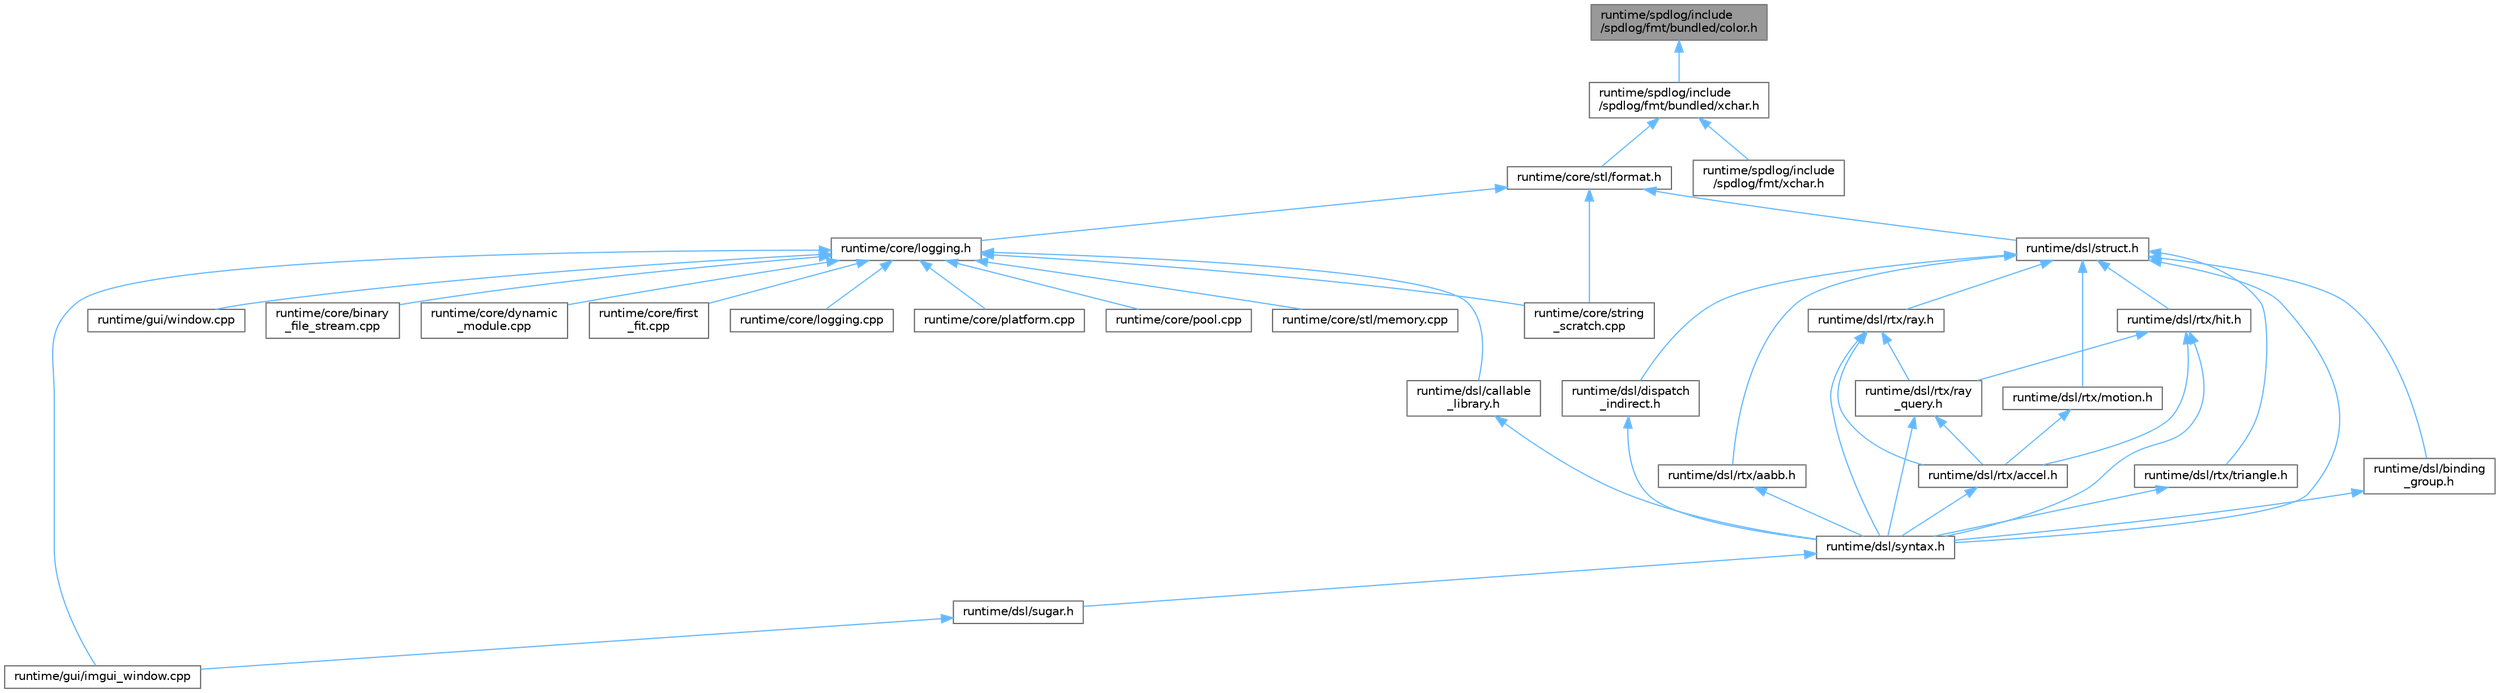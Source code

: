 digraph "runtime/spdlog/include/spdlog/fmt/bundled/color.h"
{
 // LATEX_PDF_SIZE
  bgcolor="transparent";
  edge [fontname=Helvetica,fontsize=10,labelfontname=Helvetica,labelfontsize=10];
  node [fontname=Helvetica,fontsize=10,shape=box,height=0.2,width=0.4];
  Node1 [id="Node000001",label="runtime/spdlog/include\l/spdlog/fmt/bundled/color.h",height=0.2,width=0.4,color="gray40", fillcolor="grey60", style="filled", fontcolor="black",tooltip=" "];
  Node1 -> Node2 [id="edge43_Node000001_Node000002",dir="back",color="steelblue1",style="solid",tooltip=" "];
  Node2 [id="Node000002",label="runtime/spdlog/include\l/spdlog/fmt/bundled/xchar.h",height=0.2,width=0.4,color="grey40", fillcolor="white", style="filled",URL="$bundled_2xchar_8h.html",tooltip=" "];
  Node2 -> Node3 [id="edge44_Node000002_Node000003",dir="back",color="steelblue1",style="solid",tooltip=" "];
  Node3 [id="Node000003",label="runtime/core/stl/format.h",height=0.2,width=0.4,color="grey40", fillcolor="white", style="filled",URL="$core_2stl_2format_8h.html",tooltip=" "];
  Node3 -> Node4 [id="edge45_Node000003_Node000004",dir="back",color="steelblue1",style="solid",tooltip=" "];
  Node4 [id="Node000004",label="runtime/core/logging.h",height=0.2,width=0.4,color="grey40", fillcolor="white", style="filled",URL="$logging_8h.html",tooltip=" "];
  Node4 -> Node5 [id="edge46_Node000004_Node000005",dir="back",color="steelblue1",style="solid",tooltip=" "];
  Node5 [id="Node000005",label="runtime/core/binary\l_file_stream.cpp",height=0.2,width=0.4,color="grey40", fillcolor="white", style="filled",URL="$binary__file__stream_8cpp.html",tooltip=" "];
  Node4 -> Node6 [id="edge47_Node000004_Node000006",dir="back",color="steelblue1",style="solid",tooltip=" "];
  Node6 [id="Node000006",label="runtime/core/dynamic\l_module.cpp",height=0.2,width=0.4,color="grey40", fillcolor="white", style="filled",URL="$dynamic__module_8cpp.html",tooltip=" "];
  Node4 -> Node7 [id="edge48_Node000004_Node000007",dir="back",color="steelblue1",style="solid",tooltip=" "];
  Node7 [id="Node000007",label="runtime/core/first\l_fit.cpp",height=0.2,width=0.4,color="grey40", fillcolor="white", style="filled",URL="$first__fit_8cpp.html",tooltip=" "];
  Node4 -> Node8 [id="edge49_Node000004_Node000008",dir="back",color="steelblue1",style="solid",tooltip=" "];
  Node8 [id="Node000008",label="runtime/core/logging.cpp",height=0.2,width=0.4,color="grey40", fillcolor="white", style="filled",URL="$logging_8cpp.html",tooltip=" "];
  Node4 -> Node9 [id="edge50_Node000004_Node000009",dir="back",color="steelblue1",style="solid",tooltip=" "];
  Node9 [id="Node000009",label="runtime/core/platform.cpp",height=0.2,width=0.4,color="grey40", fillcolor="white", style="filled",URL="$platform_8cpp.html",tooltip=" "];
  Node4 -> Node10 [id="edge51_Node000004_Node000010",dir="back",color="steelblue1",style="solid",tooltip=" "];
  Node10 [id="Node000010",label="runtime/core/pool.cpp",height=0.2,width=0.4,color="grey40", fillcolor="white", style="filled",URL="$pool_8cpp.html",tooltip=" "];
  Node4 -> Node11 [id="edge52_Node000004_Node000011",dir="back",color="steelblue1",style="solid",tooltip=" "];
  Node11 [id="Node000011",label="runtime/core/stl/memory.cpp",height=0.2,width=0.4,color="grey40", fillcolor="white", style="filled",URL="$core_2stl_2memory_8cpp.html",tooltip=" "];
  Node4 -> Node12 [id="edge53_Node000004_Node000012",dir="back",color="steelblue1",style="solid",tooltip=" "];
  Node12 [id="Node000012",label="runtime/core/string\l_scratch.cpp",height=0.2,width=0.4,color="grey40", fillcolor="white", style="filled",URL="$string__scratch_8cpp.html",tooltip=" "];
  Node4 -> Node13 [id="edge54_Node000004_Node000013",dir="back",color="steelblue1",style="solid",tooltip=" "];
  Node13 [id="Node000013",label="runtime/dsl/callable\l_library.h",height=0.2,width=0.4,color="grey40", fillcolor="white", style="filled",URL="$dsl_2callable__library_8h.html",tooltip=" "];
  Node13 -> Node14 [id="edge55_Node000013_Node000014",dir="back",color="steelblue1",style="solid",tooltip=" "];
  Node14 [id="Node000014",label="runtime/dsl/syntax.h",height=0.2,width=0.4,color="grey40", fillcolor="white", style="filled",URL="$syntax_8h.html",tooltip=" "];
  Node14 -> Node15 [id="edge56_Node000014_Node000015",dir="back",color="steelblue1",style="solid",tooltip=" "];
  Node15 [id="Node000015",label="runtime/dsl/sugar.h",height=0.2,width=0.4,color="grey40", fillcolor="white", style="filled",URL="$sugar_8h.html",tooltip=" "];
  Node15 -> Node16 [id="edge57_Node000015_Node000016",dir="back",color="steelblue1",style="solid",tooltip=" "];
  Node16 [id="Node000016",label="runtime/gui/imgui_window.cpp",height=0.2,width=0.4,color="grey40", fillcolor="white", style="filled",URL="$imgui__window_8cpp.html",tooltip=" "];
  Node4 -> Node16 [id="edge58_Node000004_Node000016",dir="back",color="steelblue1",style="solid",tooltip=" "];
  Node4 -> Node17 [id="edge59_Node000004_Node000017",dir="back",color="steelblue1",style="solid",tooltip=" "];
  Node17 [id="Node000017",label="runtime/gui/window.cpp",height=0.2,width=0.4,color="grey40", fillcolor="white", style="filled",URL="$window_8cpp.html",tooltip=" "];
  Node3 -> Node12 [id="edge60_Node000003_Node000012",dir="back",color="steelblue1",style="solid",tooltip=" "];
  Node3 -> Node18 [id="edge61_Node000003_Node000018",dir="back",color="steelblue1",style="solid",tooltip=" "];
  Node18 [id="Node000018",label="runtime/dsl/struct.h",height=0.2,width=0.4,color="grey40", fillcolor="white", style="filled",URL="$struct_8h.html",tooltip=" "];
  Node18 -> Node19 [id="edge62_Node000018_Node000019",dir="back",color="steelblue1",style="solid",tooltip=" "];
  Node19 [id="Node000019",label="runtime/dsl/binding\l_group.h",height=0.2,width=0.4,color="grey40", fillcolor="white", style="filled",URL="$binding__group_8h.html",tooltip=" "];
  Node19 -> Node14 [id="edge63_Node000019_Node000014",dir="back",color="steelblue1",style="solid",tooltip=" "];
  Node18 -> Node20 [id="edge64_Node000018_Node000020",dir="back",color="steelblue1",style="solid",tooltip=" "];
  Node20 [id="Node000020",label="runtime/dsl/dispatch\l_indirect.h",height=0.2,width=0.4,color="grey40", fillcolor="white", style="filled",URL="$dispatch__indirect_8h.html",tooltip=" "];
  Node20 -> Node14 [id="edge65_Node000020_Node000014",dir="back",color="steelblue1",style="solid",tooltip=" "];
  Node18 -> Node21 [id="edge66_Node000018_Node000021",dir="back",color="steelblue1",style="solid",tooltip=" "];
  Node21 [id="Node000021",label="runtime/dsl/rtx/aabb.h",height=0.2,width=0.4,color="grey40", fillcolor="white", style="filled",URL="$dsl_2rtx_2aabb_8h.html",tooltip=" "];
  Node21 -> Node14 [id="edge67_Node000021_Node000014",dir="back",color="steelblue1",style="solid",tooltip=" "];
  Node18 -> Node22 [id="edge68_Node000018_Node000022",dir="back",color="steelblue1",style="solid",tooltip=" "];
  Node22 [id="Node000022",label="runtime/dsl/rtx/hit.h",height=0.2,width=0.4,color="grey40", fillcolor="white", style="filled",URL="$dsl_2rtx_2hit_8h.html",tooltip=" "];
  Node22 -> Node23 [id="edge69_Node000022_Node000023",dir="back",color="steelblue1",style="solid",tooltip=" "];
  Node23 [id="Node000023",label="runtime/dsl/rtx/accel.h",height=0.2,width=0.4,color="grey40", fillcolor="white", style="filled",URL="$dsl_2rtx_2accel_8h.html",tooltip=" "];
  Node23 -> Node14 [id="edge70_Node000023_Node000014",dir="back",color="steelblue1",style="solid",tooltip=" "];
  Node22 -> Node24 [id="edge71_Node000022_Node000024",dir="back",color="steelblue1",style="solid",tooltip=" "];
  Node24 [id="Node000024",label="runtime/dsl/rtx/ray\l_query.h",height=0.2,width=0.4,color="grey40", fillcolor="white", style="filled",URL="$ray__query_8h.html",tooltip=" "];
  Node24 -> Node23 [id="edge72_Node000024_Node000023",dir="back",color="steelblue1",style="solid",tooltip=" "];
  Node24 -> Node14 [id="edge73_Node000024_Node000014",dir="back",color="steelblue1",style="solid",tooltip=" "];
  Node22 -> Node14 [id="edge74_Node000022_Node000014",dir="back",color="steelblue1",style="solid",tooltip=" "];
  Node18 -> Node25 [id="edge75_Node000018_Node000025",dir="back",color="steelblue1",style="solid",tooltip=" "];
  Node25 [id="Node000025",label="runtime/dsl/rtx/motion.h",height=0.2,width=0.4,color="grey40", fillcolor="white", style="filled",URL="$motion_8h.html",tooltip=" "];
  Node25 -> Node23 [id="edge76_Node000025_Node000023",dir="back",color="steelblue1",style="solid",tooltip=" "];
  Node18 -> Node26 [id="edge77_Node000018_Node000026",dir="back",color="steelblue1",style="solid",tooltip=" "];
  Node26 [id="Node000026",label="runtime/dsl/rtx/ray.h",height=0.2,width=0.4,color="grey40", fillcolor="white", style="filled",URL="$dsl_2rtx_2ray_8h.html",tooltip=" "];
  Node26 -> Node23 [id="edge78_Node000026_Node000023",dir="back",color="steelblue1",style="solid",tooltip=" "];
  Node26 -> Node24 [id="edge79_Node000026_Node000024",dir="back",color="steelblue1",style="solid",tooltip=" "];
  Node26 -> Node14 [id="edge80_Node000026_Node000014",dir="back",color="steelblue1",style="solid",tooltip=" "];
  Node18 -> Node27 [id="edge81_Node000018_Node000027",dir="back",color="steelblue1",style="solid",tooltip=" "];
  Node27 [id="Node000027",label="runtime/dsl/rtx/triangle.h",height=0.2,width=0.4,color="grey40", fillcolor="white", style="filled",URL="$runtime_2dsl_2rtx_2triangle_8h.html",tooltip=" "];
  Node27 -> Node14 [id="edge82_Node000027_Node000014",dir="back",color="steelblue1",style="solid",tooltip=" "];
  Node18 -> Node14 [id="edge83_Node000018_Node000014",dir="back",color="steelblue1",style="solid",tooltip=" "];
  Node2 -> Node28 [id="edge84_Node000002_Node000028",dir="back",color="steelblue1",style="solid",tooltip=" "];
  Node28 [id="Node000028",label="runtime/spdlog/include\l/spdlog/fmt/xchar.h",height=0.2,width=0.4,color="grey40", fillcolor="white", style="filled",URL="$xchar_8h.html",tooltip=" "];
}
